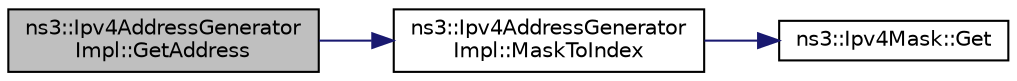 digraph "ns3::Ipv4AddressGeneratorImpl::GetAddress"
{
  edge [fontname="Helvetica",fontsize="10",labelfontname="Helvetica",labelfontsize="10"];
  node [fontname="Helvetica",fontsize="10",shape=record];
  rankdir="LR";
  Node1 [label="ns3::Ipv4AddressGenerator\lImpl::GetAddress",height=0.2,width=0.4,color="black", fillcolor="grey75", style="filled", fontcolor="black"];
  Node1 -> Node2 [color="midnightblue",fontsize="10",style="solid"];
  Node2 [label="ns3::Ipv4AddressGenerator\lImpl::MaskToIndex",height=0.2,width=0.4,color="black", fillcolor="white", style="filled",URL="$dd/d27/classns3_1_1Ipv4AddressGeneratorImpl.html#a5049d4c03ccdeb1fcce7ab50baf23a86",tooltip="Create an index number for the network mask. "];
  Node2 -> Node3 [color="midnightblue",fontsize="10",style="solid"];
  Node3 [label="ns3::Ipv4Mask::Get",height=0.2,width=0.4,color="black", fillcolor="white", style="filled",URL="$d5/df8/classns3_1_1Ipv4Mask.html#ac557d10d9807bbc022ed64e2b929b2db"];
}
